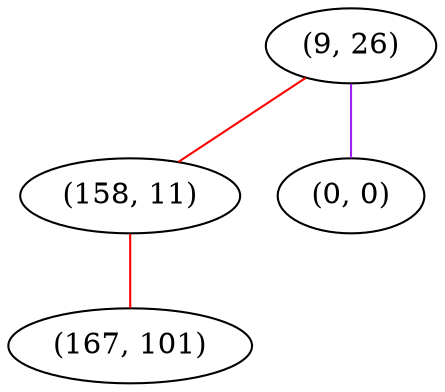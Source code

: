 graph "" {
"(9, 26)";
"(158, 11)";
"(167, 101)";
"(0, 0)";
"(9, 26)" -- "(158, 11)"  [color=red, key=0, weight=1];
"(9, 26)" -- "(0, 0)"  [color=purple, key=0, weight=4];
"(158, 11)" -- "(167, 101)"  [color=red, key=0, weight=1];
}
